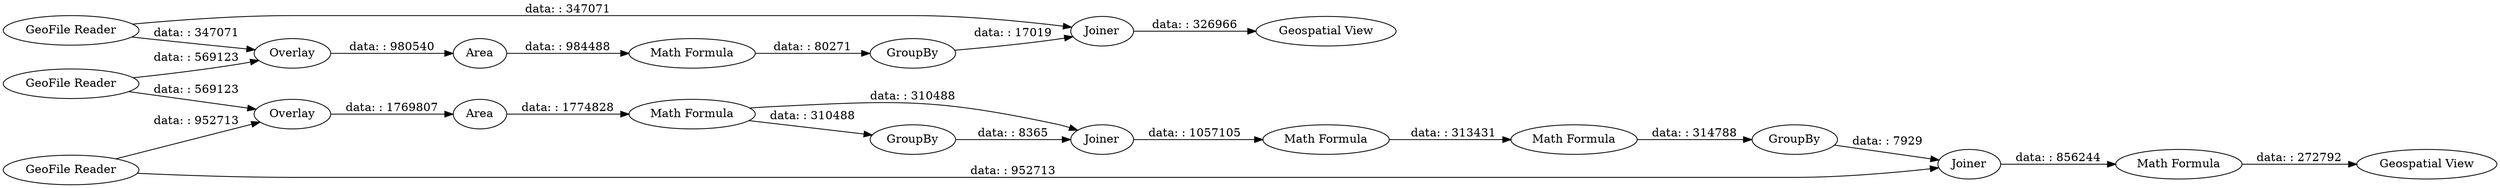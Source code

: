 digraph {
	"6799968361194676942_8" [label="Geospatial View"]
	"6799968361194676942_6" [label=GroupBy]
	"6799968361194676942_3" [label=Overlay]
	"6799968361194676942_17" [label=GroupBy]
	"6799968361194676942_15" [label="Math Formula"]
	"6799968361194676942_18" [label=Joiner]
	"6799968361194676942_16" [label="Math Formula"]
	"6799968361194676942_12" [label="Math Formula"]
	"6799968361194676942_14" [label=Joiner]
	"6799968361194676942_9" [label="GeoFile Reader"]
	"6799968361194676942_1" [label="GeoFile Reader"]
	"6799968361194676942_13" [label=GroupBy]
	"6799968361194676942_4" [label=Area]
	"6799968361194676942_20" [label="Geospatial View"]
	"6799968361194676942_2" [label="GeoFile Reader"]
	"6799968361194676942_11" [label=Area]
	"6799968361194676942_7" [label=Joiner]
	"6799968361194676942_5" [label="Math Formula"]
	"6799968361194676942_10" [label=Overlay]
	"6799968361194676942_19" [label="Math Formula"]
	"6799968361194676942_19" -> "6799968361194676942_20" [label="data: : 272792"]
	"6799968361194676942_4" -> "6799968361194676942_5" [label="data: : 984488"]
	"6799968361194676942_6" -> "6799968361194676942_7" [label="data: : 17019"]
	"6799968361194676942_9" -> "6799968361194676942_10" [label="data: : 952713"]
	"6799968361194676942_18" -> "6799968361194676942_19" [label="data: : 856244"]
	"6799968361194676942_1" -> "6799968361194676942_3" [label="data: : 569123"]
	"6799968361194676942_3" -> "6799968361194676942_4" [label="data: : 980540"]
	"6799968361194676942_13" -> "6799968361194676942_14" [label="data: : 8365"]
	"6799968361194676942_15" -> "6799968361194676942_16" [label="data: : 313431"]
	"6799968361194676942_9" -> "6799968361194676942_18" [label="data: : 952713"]
	"6799968361194676942_7" -> "6799968361194676942_8" [label="data: : 326966"]
	"6799968361194676942_5" -> "6799968361194676942_6" [label="data: : 80271"]
	"6799968361194676942_2" -> "6799968361194676942_3" [label="data: : 347071"]
	"6799968361194676942_10" -> "6799968361194676942_11" [label="data: : 1769807"]
	"6799968361194676942_12" -> "6799968361194676942_14" [label="data: : 310488"]
	"6799968361194676942_1" -> "6799968361194676942_10" [label="data: : 569123"]
	"6799968361194676942_2" -> "6799968361194676942_7" [label="data: : 347071"]
	"6799968361194676942_17" -> "6799968361194676942_18" [label="data: : 7929"]
	"6799968361194676942_11" -> "6799968361194676942_12" [label="data: : 1774828"]
	"6799968361194676942_16" -> "6799968361194676942_17" [label="data: : 314788"]
	"6799968361194676942_14" -> "6799968361194676942_15" [label="data: : 1057105"]
	"6799968361194676942_12" -> "6799968361194676942_13" [label="data: : 310488"]
	rankdir=LR
}
